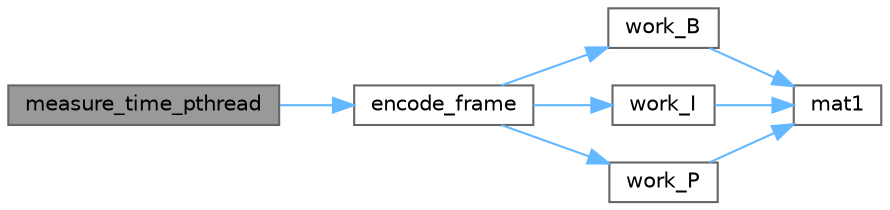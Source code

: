 digraph "measure_time_pthread"
{
 // LATEX_PDF_SIZE
  bgcolor="transparent";
  edge [fontname=Helvetica,fontsize=10,labelfontname=Helvetica,labelfontsize=10];
  node [fontname=Helvetica,fontsize=10,shape=box,height=0.2,width=0.4];
  rankdir="LR";
  Node1 [id="Node000001",label="measure_time_pthread",height=0.2,width=0.4,color="gray40", fillcolor="grey60", style="filled", fontcolor="black",tooltip=" "];
  Node1 -> Node2 [id="edge1_Node000001_Node000002",color="steelblue1",style="solid",tooltip=" "];
  Node2 [id="Node000002",label="encode_frame",height=0.2,width=0.4,color="grey40", fillcolor="white", style="filled",URL="$benchmarks_2deferred__pipeline_2pthread_8cpp.html#a23cf40dda6fe266531e0ddb7228ee797",tooltip=" "];
  Node2 -> Node3 [id="edge2_Node000002_Node000003",color="steelblue1",style="solid",tooltip=" "];
  Node3 [id="Node000003",label="work_B",height=0.2,width=0.4,color="grey40", fillcolor="white", style="filled",URL="$deferred__pipeline_8hpp.html#a1947dc34925a4f395406bfdce62eb0da",tooltip=" "];
  Node3 -> Node4 [id="edge3_Node000003_Node000004",color="steelblue1",style="solid",tooltip=" "];
  Node4 [id="Node000004",label="mat1",height=0.2,width=0.4,color="grey40", fillcolor="white", style="filled",URL="$_tutorial___advanced_initialization___three_ways_8cpp.html#a41fdd9e057fe4da2425ee385b574be93",tooltip=" "];
  Node2 -> Node5 [id="edge4_Node000002_Node000005",color="steelblue1",style="solid",tooltip=" "];
  Node5 [id="Node000005",label="work_I",height=0.2,width=0.4,color="grey40", fillcolor="white", style="filled",URL="$deferred__pipeline_8hpp.html#a74e8a8a67475efb681f37165da5cddc5",tooltip=" "];
  Node5 -> Node4 [id="edge5_Node000005_Node000004",color="steelblue1",style="solid",tooltip=" "];
  Node2 -> Node6 [id="edge6_Node000002_Node000006",color="steelblue1",style="solid",tooltip=" "];
  Node6 [id="Node000006",label="work_P",height=0.2,width=0.4,color="grey40", fillcolor="white", style="filled",URL="$deferred__pipeline_8hpp.html#a00141c9ef1208c3709a37e1fc84868b9",tooltip=" "];
  Node6 -> Node4 [id="edge7_Node000006_Node000004",color="steelblue1",style="solid",tooltip=" "];
}
